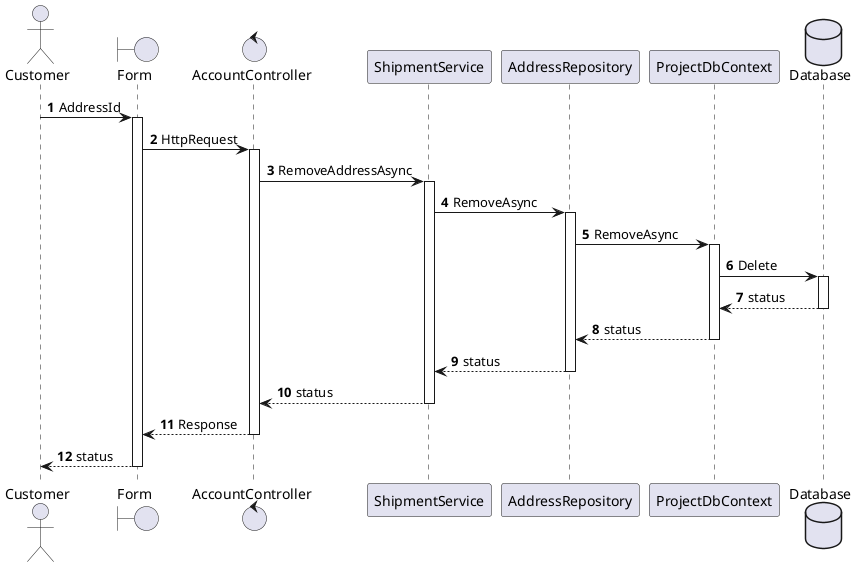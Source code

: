 @startuml 23 - Customer - Remove shipment address

autonumber
autoactivate on

actor Customer as Actor
boundary Form
control AccountController as Controller
participant ShipmentService as Service
participant AddressRepository as Repo
participant ProjectDbContext as Context
database Database

Actor -> Form: AddressId
Form -> Controller: HttpRequest
Controller -> Service: RemoveAddressAsync
Service -> Repo: RemoveAsync
Repo -> Context: RemoveAsync
Context -> Database: Delete
Database --> Context: status
Context --> Repo: status
Repo --> Service: status
Service --> Controller: status
Controller --> Form: Response
Form --> Actor: status

@enduml